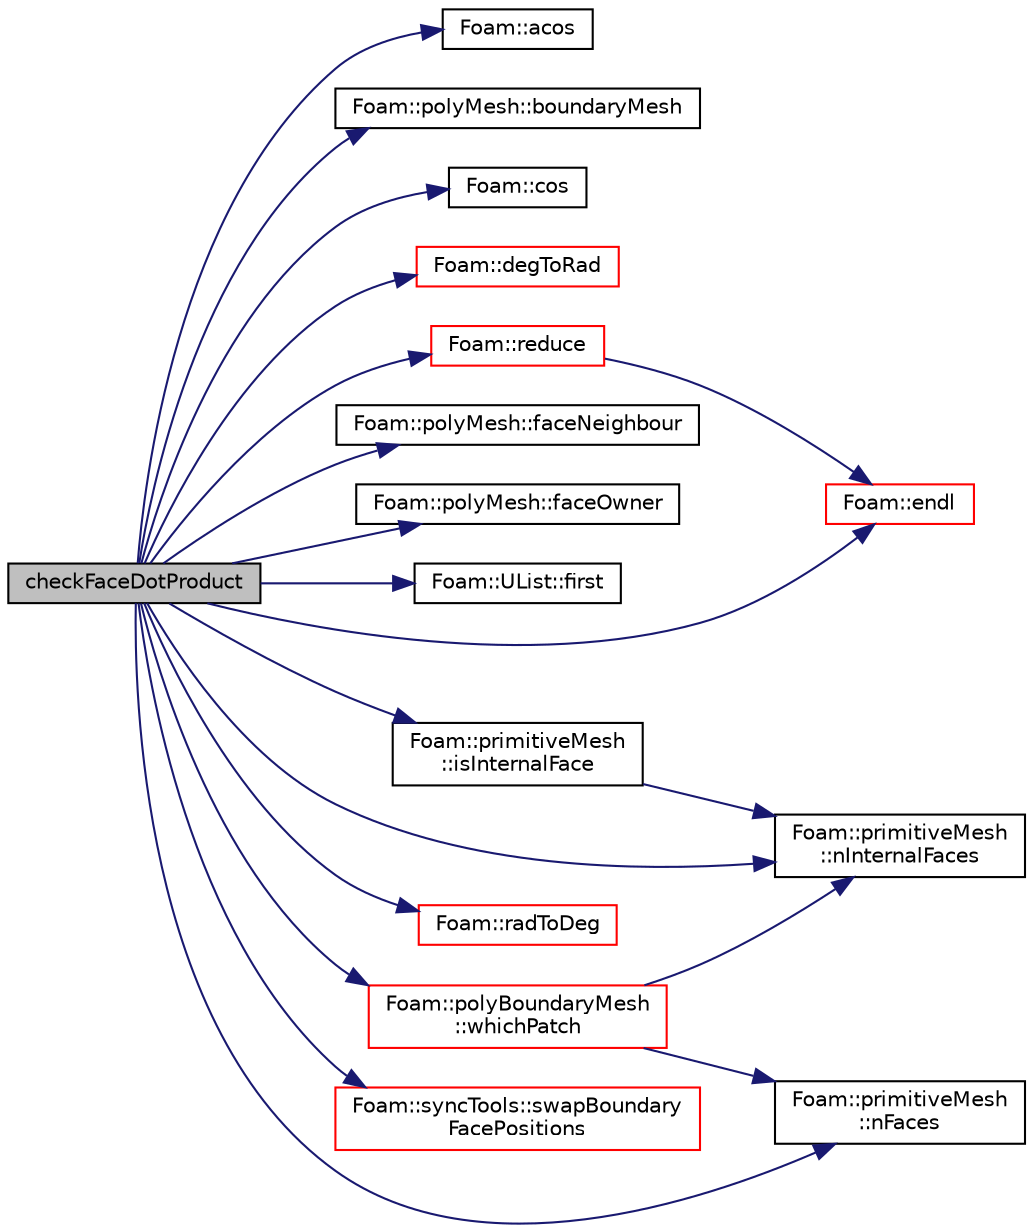 digraph "checkFaceDotProduct"
{
  bgcolor="transparent";
  edge [fontname="Helvetica",fontsize="10",labelfontname="Helvetica",labelfontsize="10"];
  node [fontname="Helvetica",fontsize="10",shape=record];
  rankdir="LR";
  Node1 [label="checkFaceDotProduct",height=0.2,width=0.4,color="black", fillcolor="grey75", style="filled", fontcolor="black"];
  Node1 -> Node2 [color="midnightblue",fontsize="10",style="solid",fontname="Helvetica"];
  Node2 [label="Foam::acos",height=0.2,width=0.4,color="black",URL="$a10725.html#af1788b4e662ef398105742fd8bc861fc"];
  Node1 -> Node3 [color="midnightblue",fontsize="10",style="solid",fontname="Helvetica"];
  Node3 [label="Foam::polyMesh::boundaryMesh",height=0.2,width=0.4,color="black",URL="$a01916.html#a6b7f5ba89250dbd7a1c6c7860ab60fe3",tooltip="Return boundary mesh. "];
  Node1 -> Node4 [color="midnightblue",fontsize="10",style="solid",fontname="Helvetica"];
  Node4 [label="Foam::cos",height=0.2,width=0.4,color="black",URL="$a10725.html#aebb41a148f7cf44b63e12f69e487e49f"];
  Node1 -> Node5 [color="midnightblue",fontsize="10",style="solid",fontname="Helvetica"];
  Node5 [label="Foam::degToRad",height=0.2,width=0.4,color="red",URL="$a10725.html#af706f965be4d1457b0f1e7fade1c0118",tooltip="Conversion from degrees to radians. "];
  Node1 -> Node6 [color="midnightblue",fontsize="10",style="solid",fontname="Helvetica"];
  Node6 [label="Foam::endl",height=0.2,width=0.4,color="red",URL="$a10725.html#a2db8fe02a0d3909e9351bb4275b23ce4",tooltip="Add newline and flush stream. "];
  Node1 -> Node7 [color="midnightblue",fontsize="10",style="solid",fontname="Helvetica"];
  Node7 [label="Foam::polyMesh::faceNeighbour",height=0.2,width=0.4,color="black",URL="$a01916.html#ad03ef02786858ab9d5e2776a4731c77c",tooltip="Return face neighbour. "];
  Node1 -> Node8 [color="midnightblue",fontsize="10",style="solid",fontname="Helvetica"];
  Node8 [label="Foam::polyMesh::faceOwner",height=0.2,width=0.4,color="black",URL="$a01916.html#a6d4def83436c9aa4dc68e8e42c5cf268",tooltip="Return face owner. "];
  Node1 -> Node9 [color="midnightblue",fontsize="10",style="solid",fontname="Helvetica"];
  Node9 [label="Foam::UList::first",height=0.2,width=0.4,color="black",URL="$a02731.html#a1c9828bc3de9502754d944c95a2ce0d9",tooltip="Return the first element of the list. "];
  Node1 -> Node10 [color="midnightblue",fontsize="10",style="solid",fontname="Helvetica"];
  Node10 [label="Foam::primitiveMesh\l::isInternalFace",height=0.2,width=0.4,color="black",URL="$a01967.html#a836bb7ec097736e6d0c7903e486776a8",tooltip="Return true if given face label is internal to the mesh. "];
  Node10 -> Node11 [color="midnightblue",fontsize="10",style="solid",fontname="Helvetica"];
  Node11 [label="Foam::primitiveMesh\l::nInternalFaces",height=0.2,width=0.4,color="black",URL="$a01967.html#aa1eec60bd258a70018b8ffda0dced7bb"];
  Node1 -> Node12 [color="midnightblue",fontsize="10",style="solid",fontname="Helvetica"];
  Node12 [label="Foam::primitiveMesh\l::nFaces",height=0.2,width=0.4,color="black",URL="$a01967.html#a9be088de373a98524a153de7da0e92e8"];
  Node1 -> Node11 [color="midnightblue",fontsize="10",style="solid",fontname="Helvetica"];
  Node1 -> Node13 [color="midnightblue",fontsize="10",style="solid",fontname="Helvetica"];
  Node13 [label="Foam::radToDeg",height=0.2,width=0.4,color="red",URL="$a10725.html#a43e249466ea923a1a1243c5f91fbd2d7",tooltip="Conversion from radians to degrees. "];
  Node1 -> Node14 [color="midnightblue",fontsize="10",style="solid",fontname="Helvetica"];
  Node14 [label="Foam::reduce",height=0.2,width=0.4,color="red",URL="$a10725.html#a7ffd6af4acc2eb9ba72ee296b5ecda23"];
  Node14 -> Node6 [color="midnightblue",fontsize="10",style="solid",fontname="Helvetica"];
  Node1 -> Node15 [color="midnightblue",fontsize="10",style="solid",fontname="Helvetica"];
  Node15 [label="Foam::syncTools::swapBoundary\lFacePositions",height=0.2,width=0.4,color="red",URL="$a02542.html#aeb004d7a883cc5739401dacfccfae7ec",tooltip="Swap coupled positions. "];
  Node1 -> Node16 [color="midnightblue",fontsize="10",style="solid",fontname="Helvetica"];
  Node16 [label="Foam::polyBoundaryMesh\l::whichPatch",height=0.2,width=0.4,color="red",URL="$a01910.html#a6d7e875689c6272231ad4b60139b7324",tooltip="Return patch index for a given face label. "];
  Node16 -> Node12 [color="midnightblue",fontsize="10",style="solid",fontname="Helvetica"];
  Node16 -> Node11 [color="midnightblue",fontsize="10",style="solid",fontname="Helvetica"];
}
